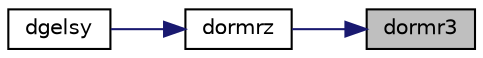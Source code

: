 digraph "dormr3"
{
 // LATEX_PDF_SIZE
  edge [fontname="Helvetica",fontsize="10",labelfontname="Helvetica",labelfontsize="10"];
  node [fontname="Helvetica",fontsize="10",shape=record];
  rankdir="RL";
  Node1 [label="dormr3",height=0.2,width=0.4,color="black", fillcolor="grey75", style="filled", fontcolor="black",tooltip="DORMR3 multiplies a general matrix by the orthogonal matrix from a RZ factorization determined by stz..."];
  Node1 -> Node2 [dir="back",color="midnightblue",fontsize="10",style="solid",fontname="Helvetica"];
  Node2 [label="dormrz",height=0.2,width=0.4,color="black", fillcolor="white", style="filled",URL="$dormrz_8f.html#ac2c48bc5f403cf18ff8c6aab5dff7635",tooltip="DORMRZ"];
  Node2 -> Node3 [dir="back",color="midnightblue",fontsize="10",style="solid",fontname="Helvetica"];
  Node3 [label="dgelsy",height=0.2,width=0.4,color="black", fillcolor="white", style="filled",URL="$dgelsy_8f.html#a385713b8bcdf85663ff9a45926fac423",tooltip="DGELSY solves overdetermined or underdetermined systems for GE matrices"];
}
